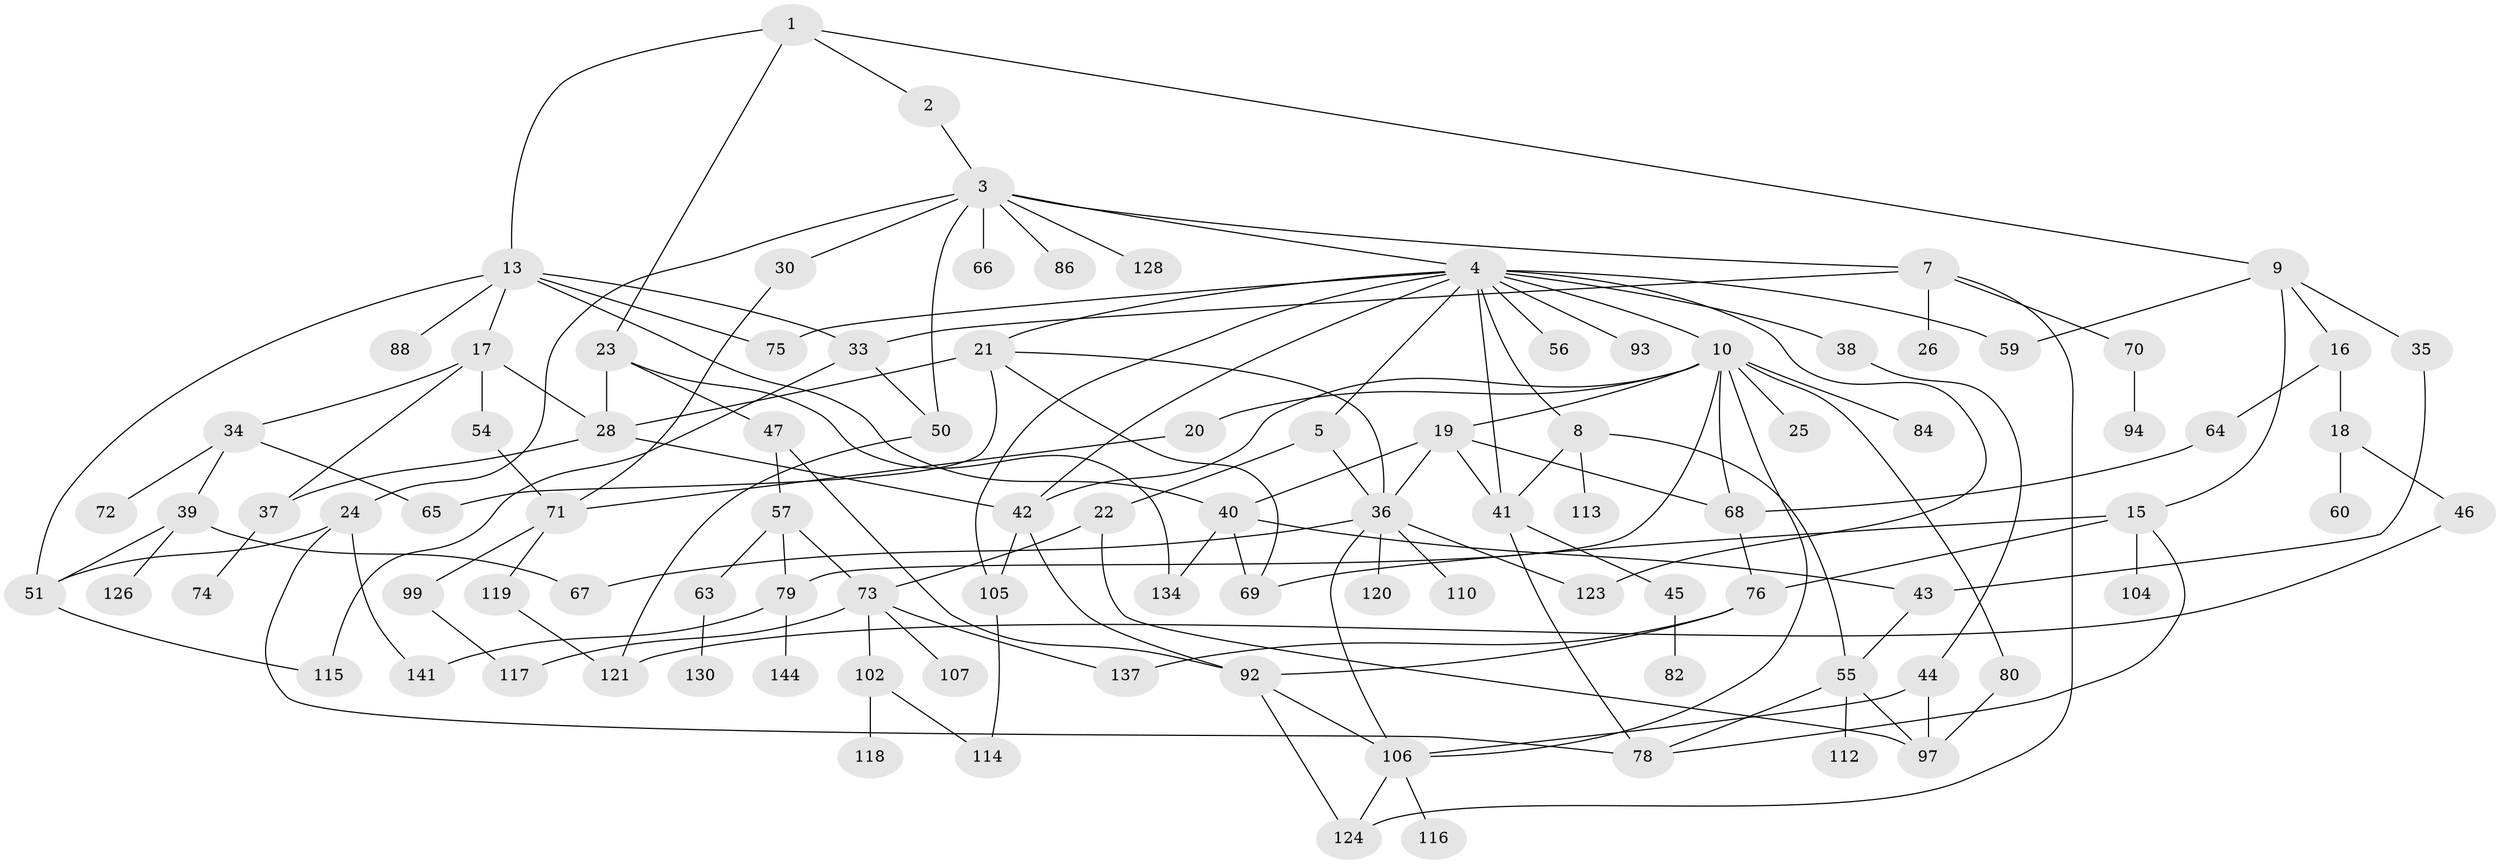 // Generated by graph-tools (version 1.1) at 2025/51/02/27/25 19:51:37]
// undirected, 98 vertices, 149 edges
graph export_dot {
graph [start="1"]
  node [color=gray90,style=filled];
  1 [super="+6"];
  2;
  3 [super="+27"];
  4 [super="+53"];
  5;
  7 [super="+12"];
  8 [super="+14"];
  9 [super="+32"];
  10 [super="+11"];
  13 [super="+29"];
  15 [super="+48"];
  16;
  17 [super="+31"];
  18 [super="+111"];
  19;
  20 [super="+91"];
  21 [super="+89"];
  22;
  23 [super="+98"];
  24;
  25;
  26;
  28 [super="+83"];
  30 [super="+52"];
  33 [super="+58"];
  34;
  35;
  36 [super="+81"];
  37;
  38;
  39;
  40 [super="+122"];
  41;
  42 [super="+49"];
  43 [super="+140"];
  44 [super="+85"];
  45;
  46 [super="+87"];
  47 [super="+61"];
  50 [super="+125"];
  51 [super="+100"];
  54;
  55 [super="+90"];
  56;
  57 [super="+62"];
  59 [super="+103"];
  60;
  63;
  64;
  65;
  66 [super="+135"];
  67 [super="+129"];
  68 [super="+146"];
  69;
  70;
  71 [super="+138"];
  72;
  73 [super="+77"];
  74;
  75 [super="+142"];
  76 [super="+136"];
  78 [super="+96"];
  79 [super="+95"];
  80;
  82;
  84;
  86 [super="+145"];
  88;
  92 [super="+101"];
  93;
  94;
  97 [super="+133"];
  99;
  102 [super="+108"];
  104;
  105;
  106 [super="+109"];
  107 [super="+131"];
  110;
  112;
  113;
  114;
  115;
  116;
  117 [super="+143"];
  118;
  119;
  120 [super="+127"];
  121;
  123;
  124 [super="+132"];
  126 [super="+139"];
  128;
  130;
  134;
  137;
  141;
  144;
  1 -- 2;
  1 -- 9;
  1 -- 13;
  1 -- 23;
  2 -- 3;
  3 -- 4;
  3 -- 7;
  3 -- 24;
  3 -- 30;
  3 -- 66;
  3 -- 50;
  3 -- 128;
  3 -- 86;
  4 -- 5;
  4 -- 8;
  4 -- 10;
  4 -- 21;
  4 -- 38;
  4 -- 56;
  4 -- 93;
  4 -- 105;
  4 -- 41;
  4 -- 123;
  4 -- 59;
  4 -- 75;
  4 -- 42;
  5 -- 22;
  5 -- 36;
  7 -- 26;
  7 -- 70;
  7 -- 33;
  7 -- 124;
  8 -- 41;
  8 -- 113;
  8 -- 55;
  9 -- 15;
  9 -- 16;
  9 -- 59;
  9 -- 35;
  10 -- 42;
  10 -- 68;
  10 -- 106;
  10 -- 79;
  10 -- 80;
  10 -- 19;
  10 -- 20;
  10 -- 84;
  10 -- 25;
  13 -- 17;
  13 -- 33;
  13 -- 75;
  13 -- 51;
  13 -- 88;
  13 -- 40;
  15 -- 69;
  15 -- 104;
  15 -- 76;
  15 -- 78;
  16 -- 18;
  16 -- 64;
  17 -- 34;
  17 -- 37;
  17 -- 54;
  17 -- 28;
  18 -- 46;
  18 -- 60;
  19 -- 40;
  19 -- 41;
  19 -- 36;
  19 -- 68;
  20 -- 71;
  21 -- 28;
  21 -- 36;
  21 -- 65;
  21 -- 69;
  22 -- 97;
  22 -- 73;
  23 -- 47;
  23 -- 28;
  23 -- 134;
  24 -- 78;
  24 -- 141;
  24 -- 51;
  28 -- 42;
  28 -- 37;
  30 -- 71;
  33 -- 50;
  33 -- 115;
  34 -- 39;
  34 -- 65;
  34 -- 72;
  35 -- 43;
  36 -- 67;
  36 -- 110;
  36 -- 123;
  36 -- 120;
  36 -- 106;
  37 -- 74;
  38 -- 44;
  39 -- 51;
  39 -- 126;
  39 -- 67;
  40 -- 43;
  40 -- 69;
  40 -- 134;
  41 -- 45;
  41 -- 78;
  42 -- 105;
  42 -- 92;
  43 -- 55;
  44 -- 97;
  44 -- 106;
  45 -- 82;
  46 -- 121;
  47 -- 57;
  47 -- 92;
  50 -- 121;
  51 -- 115;
  54 -- 71;
  55 -- 112;
  55 -- 78;
  55 -- 97;
  57 -- 73;
  57 -- 63;
  57 -- 79;
  63 -- 130;
  64 -- 68;
  68 -- 76;
  70 -- 94;
  71 -- 99;
  71 -- 119;
  73 -- 102;
  73 -- 107;
  73 -- 117;
  73 -- 137;
  76 -- 137;
  76 -- 92;
  79 -- 144;
  79 -- 141;
  80 -- 97;
  92 -- 106;
  92 -- 124;
  99 -- 117;
  102 -- 114;
  102 -- 118;
  105 -- 114;
  106 -- 116;
  106 -- 124;
  119 -- 121;
}
